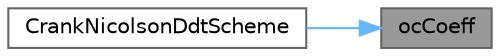 digraph "ocCoeff"
{
 // LATEX_PDF_SIZE
  bgcolor="transparent";
  edge [fontname=Helvetica,fontsize=10,labelfontname=Helvetica,labelfontsize=10];
  node [fontname=Helvetica,fontsize=10,shape=box,height=0.2,width=0.4];
  rankdir="RL";
  Node1 [id="Node000001",label="ocCoeff",height=0.2,width=0.4,color="gray40", fillcolor="grey60", style="filled", fontcolor="black",tooltip=" "];
  Node1 -> Node2 [id="edge1_Node000001_Node000002",dir="back",color="steelblue1",style="solid",tooltip=" "];
  Node2 [id="Node000002",label="CrankNicolsonDdtScheme",height=0.2,width=0.4,color="grey40", fillcolor="white", style="filled",URL="$classFoam_1_1fv_1_1CrankNicolsonDdtScheme.html#a18acc840149391c43b01f5129411699f",tooltip=" "];
}

